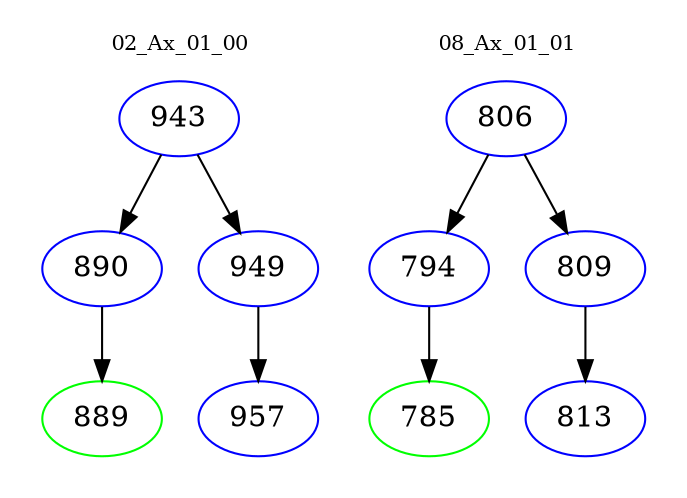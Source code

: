 digraph{
subgraph cluster_0 {
color = white
label = "02_Ax_01_00";
fontsize=10;
T0_943 [label="943", color="blue"]
T0_943 -> T0_890 [color="black"]
T0_890 [label="890", color="blue"]
T0_890 -> T0_889 [color="black"]
T0_889 [label="889", color="green"]
T0_943 -> T0_949 [color="black"]
T0_949 [label="949", color="blue"]
T0_949 -> T0_957 [color="black"]
T0_957 [label="957", color="blue"]
}
subgraph cluster_1 {
color = white
label = "08_Ax_01_01";
fontsize=10;
T1_806 [label="806", color="blue"]
T1_806 -> T1_794 [color="black"]
T1_794 [label="794", color="blue"]
T1_794 -> T1_785 [color="black"]
T1_785 [label="785", color="green"]
T1_806 -> T1_809 [color="black"]
T1_809 [label="809", color="blue"]
T1_809 -> T1_813 [color="black"]
T1_813 [label="813", color="blue"]
}
}
